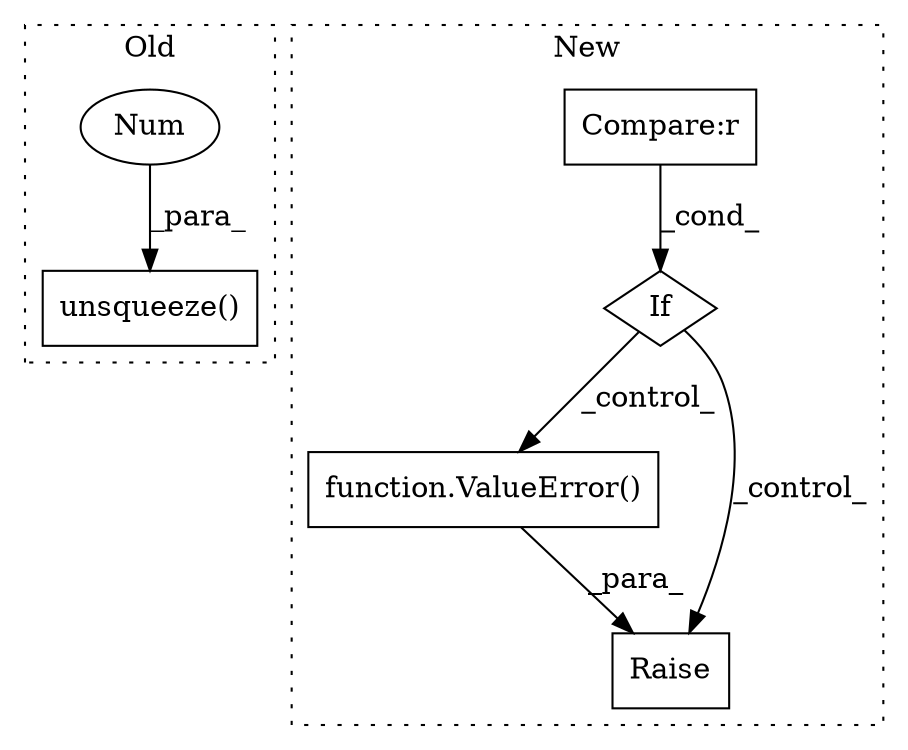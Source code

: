 digraph G {
subgraph cluster0 {
1 [label="unsqueeze()" a="75" s="18193,18255" l="61,1" shape="box"];
3 [label="Num" a="76" s="18254" l="1" shape="ellipse"];
label = "Old";
style="dotted";
}
subgraph cluster1 {
2 [label="function.ValueError()" a="75" s="16482,16522" l="11,1" shape="box"];
4 [label="Raise" a="91" s="16476" l="6" shape="box"];
5 [label="Compare:r" a="40" s="16441" l="17" shape="box"];
6 [label="If" a="96" s="16438" l="3" shape="diamond"];
label = "New";
style="dotted";
}
2 -> 4 [label="_para_"];
3 -> 1 [label="_para_"];
5 -> 6 [label="_cond_"];
6 -> 4 [label="_control_"];
6 -> 2 [label="_control_"];
}